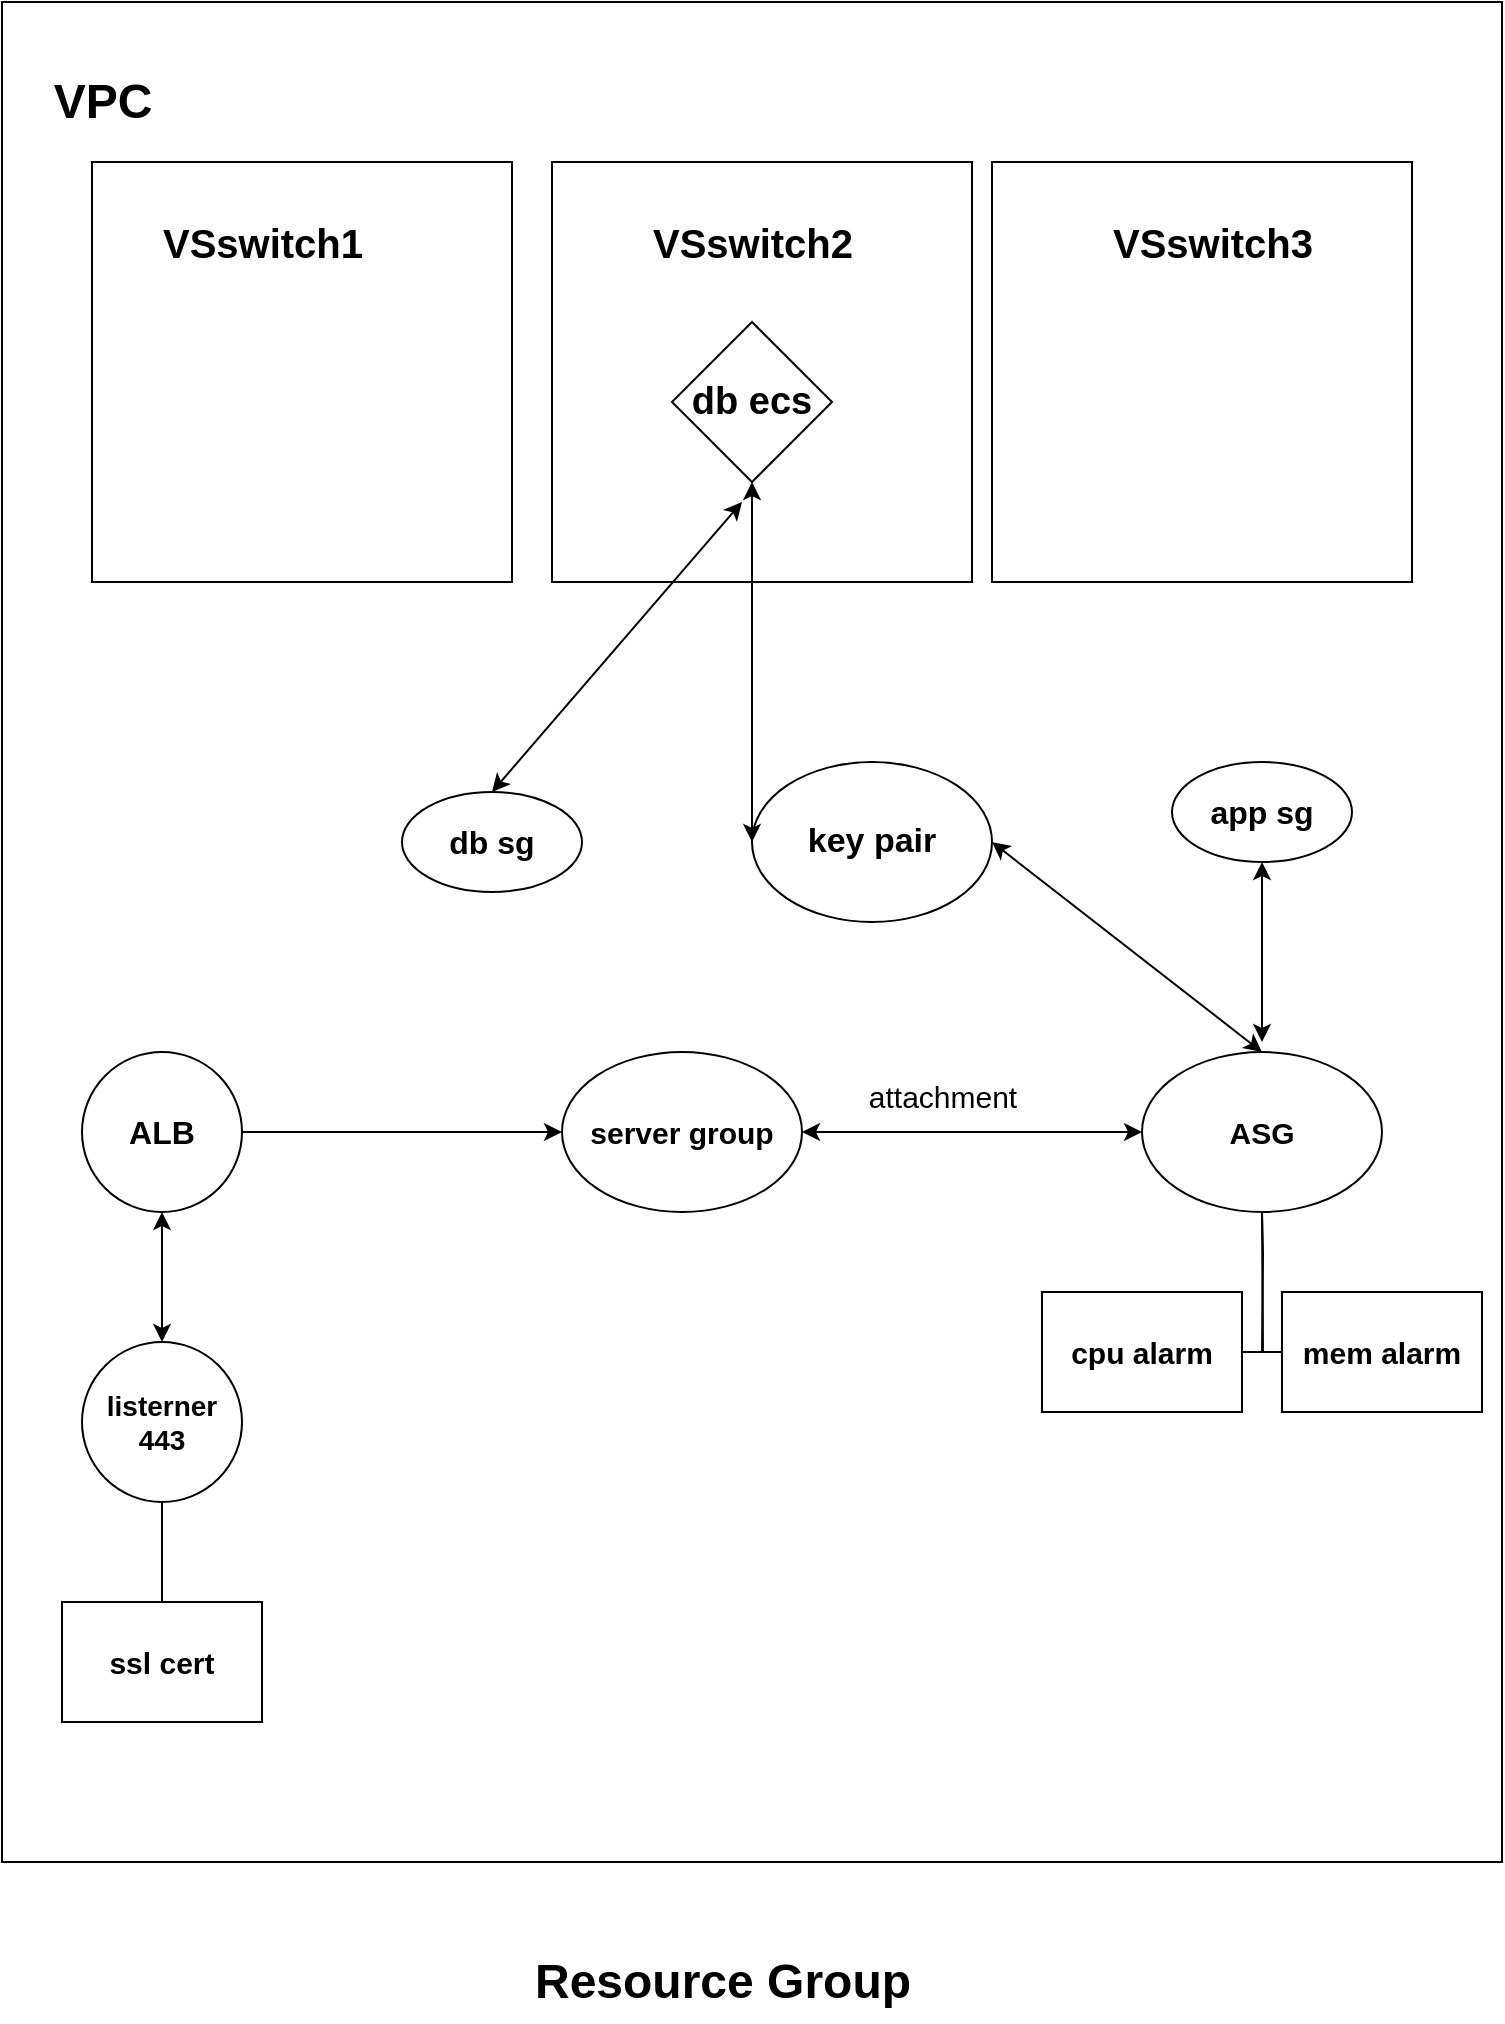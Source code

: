 <mxfile version="27.0.9">
  <diagram id="RmJS-bqvTyX3WuF7vjmS" name="Page-1">
    <mxGraphModel dx="2066" dy="2309" grid="1" gridSize="10" guides="1" tooltips="1" connect="1" arrows="1" fold="1" page="1" pageScale="1" pageWidth="850" pageHeight="1100" math="0" shadow="0">
      <root>
        <mxCell id="0" />
        <mxCell id="1" parent="0" />
        <mxCell id="rnCBO7t9BwmYIoQF_eM6-1" value="&lt;span style=&quot;color: rgba(0, 0, 0, 0); font-family: monospace; font-size: 0px; text-align: start; text-wrap-mode: nowrap;&quot;&gt;VPC&lt;/span&gt;" style="rounded=0;whiteSpace=wrap;html=1;" parent="1" vertex="1">
          <mxGeometry x="40" y="-80" width="750" height="930" as="geometry" />
        </mxCell>
        <mxCell id="rnCBO7t9BwmYIoQF_eM6-2" value="" style="rounded=0;whiteSpace=wrap;html=1;" parent="1" vertex="1">
          <mxGeometry x="85" width="210" height="210" as="geometry" />
        </mxCell>
        <mxCell id="rnCBO7t9BwmYIoQF_eM6-3" value="" style="rounded=0;whiteSpace=wrap;html=1;" parent="1" vertex="1">
          <mxGeometry x="315" width="210" height="210" as="geometry" />
        </mxCell>
        <mxCell id="rnCBO7t9BwmYIoQF_eM6-4" value="" style="rounded=0;whiteSpace=wrap;html=1;" parent="1" vertex="1">
          <mxGeometry x="535" width="210" height="210" as="geometry" />
        </mxCell>
        <mxCell id="b0hkkFn_GaUEIjZLeKbz-2" value="VPC" style="text;strokeColor=none;fillColor=none;html=1;fontSize=24;fontStyle=1;verticalAlign=middle;align=center;" vertex="1" parent="1">
          <mxGeometry x="40" y="-50" width="100" height="40" as="geometry" />
        </mxCell>
        <mxCell id="b0hkkFn_GaUEIjZLeKbz-3" value="&lt;font style=&quot;font-size: 20px;&quot;&gt;VSswitch2&lt;/font&gt;" style="text;strokeColor=none;fillColor=none;html=1;fontSize=24;fontStyle=1;verticalAlign=middle;align=center;" vertex="1" parent="1">
          <mxGeometry x="365" y="20" width="100" height="40" as="geometry" />
        </mxCell>
        <mxCell id="b0hkkFn_GaUEIjZLeKbz-4" value="&lt;font style=&quot;font-size: 20px;&quot;&gt;VSswitch1&lt;/font&gt;" style="text;strokeColor=none;fillColor=none;html=1;fontSize=24;fontStyle=1;verticalAlign=middle;align=center;" vertex="1" parent="1">
          <mxGeometry x="120" y="20" width="100" height="40" as="geometry" />
        </mxCell>
        <mxCell id="b0hkkFn_GaUEIjZLeKbz-6" value="&lt;font style=&quot;font-size: 20px;&quot;&gt;VSswitch3&lt;/font&gt;" style="text;strokeColor=none;fillColor=none;html=1;fontSize=24;fontStyle=1;verticalAlign=middle;align=center;" vertex="1" parent="1">
          <mxGeometry x="595" y="20" width="100" height="40" as="geometry" />
        </mxCell>
        <mxCell id="b0hkkFn_GaUEIjZLeKbz-8" value="&lt;font style=&quot;font-size: 19px;&quot;&gt;&lt;b&gt;db ecs&lt;/b&gt;&lt;/font&gt;" style="rhombus;whiteSpace=wrap;html=1;" vertex="1" parent="1">
          <mxGeometry x="375" y="80" width="80" height="80" as="geometry" />
        </mxCell>
        <mxCell id="b0hkkFn_GaUEIjZLeKbz-10" value="&lt;font style=&quot;font-size: 16px;&quot;&gt;&lt;b&gt;ALB&lt;/b&gt;&lt;/font&gt;" style="ellipse;whiteSpace=wrap;html=1;aspect=fixed;" vertex="1" parent="1">
          <mxGeometry x="80" y="445" width="80" height="80" as="geometry" />
        </mxCell>
        <mxCell id="b0hkkFn_GaUEIjZLeKbz-11" value="&lt;b&gt;&lt;font style=&quot;font-size: 15px;&quot;&gt;ASG&lt;/font&gt;&lt;/b&gt;" style="ellipse;whiteSpace=wrap;html=1;" vertex="1" parent="1">
          <mxGeometry x="610" y="445" width="120" height="80" as="geometry" />
        </mxCell>
        <mxCell id="b0hkkFn_GaUEIjZLeKbz-12" value="&lt;b&gt;&lt;font style=&quot;font-size: 17px;&quot;&gt;key pair&lt;/font&gt;&lt;/b&gt;" style="ellipse;whiteSpace=wrap;html=1;" vertex="1" parent="1">
          <mxGeometry x="415" y="300" width="120" height="80" as="geometry" />
        </mxCell>
        <mxCell id="b0hkkFn_GaUEIjZLeKbz-20" value="" style="edgeStyle=orthogonalEdgeStyle;sourcePerimeterSpacing=0;targetPerimeterSpacing=0;startArrow=none;endArrow=none;rounded=0;targetPortConstraint=eastwest;sourcePortConstraint=northsouth;curved=0;rounded=0;" edge="1" target="b0hkkFn_GaUEIjZLeKbz-22" parent="1">
          <mxGeometry relative="1" as="geometry">
            <mxPoint x="670" y="525" as="sourcePoint" />
          </mxGeometry>
        </mxCell>
        <mxCell id="b0hkkFn_GaUEIjZLeKbz-21" value="" style="edgeStyle=orthogonalEdgeStyle;sourcePerimeterSpacing=0;targetPerimeterSpacing=0;startArrow=none;endArrow=none;rounded=0;targetPortConstraint=eastwest;sourcePortConstraint=northsouth;curved=0;rounded=0;" edge="1" target="b0hkkFn_GaUEIjZLeKbz-23" parent="1">
          <mxGeometry relative="1" as="geometry">
            <mxPoint x="670" y="525" as="sourcePoint" />
          </mxGeometry>
        </mxCell>
        <mxCell id="b0hkkFn_GaUEIjZLeKbz-22" value="&lt;b&gt;&lt;font style=&quot;font-size: 15px;&quot;&gt;cpu alarm&lt;/font&gt;&lt;/b&gt;" style="whiteSpace=wrap;html=1;align=center;verticalAlign=middle;treeFolding=1;treeMoving=1;" vertex="1" parent="1">
          <mxGeometry x="560" y="565" width="100" height="60" as="geometry" />
        </mxCell>
        <mxCell id="b0hkkFn_GaUEIjZLeKbz-23" value="&lt;b&gt;&lt;font style=&quot;font-size: 15px;&quot;&gt;mem alarm&lt;/font&gt;&lt;/b&gt;" style="whiteSpace=wrap;html=1;align=center;verticalAlign=middle;treeFolding=1;treeMoving=1;" vertex="1" parent="1">
          <mxGeometry x="680" y="565" width="100" height="60" as="geometry" />
        </mxCell>
        <mxCell id="b0hkkFn_GaUEIjZLeKbz-25" value="&lt;b&gt;&lt;font style=&quot;font-size: 15px;&quot;&gt;ssl cert&lt;/font&gt;&lt;/b&gt;" style="whiteSpace=wrap;html=1;align=center;verticalAlign=middle;treeFolding=1;treeMoving=1;newEdgeStyle={&quot;edgeStyle&quot;:&quot;elbowEdgeStyle&quot;,&quot;startArrow&quot;:&quot;none&quot;,&quot;endArrow&quot;:&quot;none&quot;};" vertex="1" parent="1">
          <mxGeometry x="70" y="720" width="100" height="60" as="geometry" />
        </mxCell>
        <mxCell id="b0hkkFn_GaUEIjZLeKbz-26" value="" style="edgeStyle=elbowEdgeStyle;elbow=vertical;sourcePerimeterSpacing=0;targetPerimeterSpacing=0;startArrow=none;endArrow=none;rounded=0;curved=0;" edge="1" target="b0hkkFn_GaUEIjZLeKbz-25" parent="1">
          <mxGeometry relative="1" as="geometry">
            <mxPoint x="120" y="670" as="sourcePoint" />
          </mxGeometry>
        </mxCell>
        <mxCell id="b0hkkFn_GaUEIjZLeKbz-28" value="&lt;b&gt;&lt;font style=&quot;font-size: 15px;&quot;&gt;server group&lt;/font&gt;&lt;/b&gt;" style="ellipse;whiteSpace=wrap;html=1;" vertex="1" parent="1">
          <mxGeometry x="320" y="445" width="120" height="80" as="geometry" />
        </mxCell>
        <mxCell id="b0hkkFn_GaUEIjZLeKbz-29" value="&lt;b&gt;&lt;font style=&quot;font-size: 14px;&quot;&gt;listerner&lt;/font&gt;&lt;/b&gt;&lt;div&gt;&lt;b&gt;&lt;font style=&quot;font-size: 14px;&quot;&gt;443&lt;/font&gt;&lt;/b&gt;&lt;/div&gt;" style="ellipse;whiteSpace=wrap;html=1;aspect=fixed;" vertex="1" parent="1">
          <mxGeometry x="80" y="590" width="80" height="80" as="geometry" />
        </mxCell>
        <mxCell id="b0hkkFn_GaUEIjZLeKbz-30" value="" style="endArrow=classic;startArrow=classic;html=1;rounded=0;entryX=0.5;entryY=1;entryDx=0;entryDy=0;" edge="1" parent="1" source="b0hkkFn_GaUEIjZLeKbz-29" target="b0hkkFn_GaUEIjZLeKbz-10">
          <mxGeometry width="50" height="50" relative="1" as="geometry">
            <mxPoint x="630" y="630" as="sourcePoint" />
            <mxPoint x="260" y="560" as="targetPoint" />
            <Array as="points">
              <mxPoint x="120" y="550" />
            </Array>
          </mxGeometry>
        </mxCell>
        <mxCell id="b0hkkFn_GaUEIjZLeKbz-31" value="" style="endArrow=classic;html=1;rounded=0;exitX=1;exitY=0.5;exitDx=0;exitDy=0;entryX=0;entryY=0.5;entryDx=0;entryDy=0;" edge="1" parent="1" source="b0hkkFn_GaUEIjZLeKbz-10" target="b0hkkFn_GaUEIjZLeKbz-28">
          <mxGeometry width="50" height="50" relative="1" as="geometry">
            <mxPoint x="160" y="530" as="sourcePoint" />
            <mxPoint x="210" y="480" as="targetPoint" />
          </mxGeometry>
        </mxCell>
        <mxCell id="b0hkkFn_GaUEIjZLeKbz-34" value="" style="endArrow=classic;startArrow=classic;html=1;rounded=0;entryX=0;entryY=0.5;entryDx=0;entryDy=0;exitX=1;exitY=0.5;exitDx=0;exitDy=0;" edge="1" parent="1" source="b0hkkFn_GaUEIjZLeKbz-28" target="b0hkkFn_GaUEIjZLeKbz-11">
          <mxGeometry width="50" height="50" relative="1" as="geometry">
            <mxPoint x="540" y="630" as="sourcePoint" />
            <mxPoint x="590" y="580" as="targetPoint" />
          </mxGeometry>
        </mxCell>
        <mxCell id="b0hkkFn_GaUEIjZLeKbz-35" value="&lt;font style=&quot;font-size: 15px; font-weight: normal;&quot;&gt;attachment&lt;/font&gt;" style="text;strokeColor=none;fillColor=none;html=1;fontSize=24;fontStyle=1;verticalAlign=middle;align=center;" vertex="1" parent="1">
          <mxGeometry x="460" y="445" width="100" height="40" as="geometry" />
        </mxCell>
        <mxCell id="b0hkkFn_GaUEIjZLeKbz-37" value="" style="endArrow=classic;startArrow=classic;html=1;rounded=0;entryX=0.5;entryY=0;entryDx=0;entryDy=0;exitX=1;exitY=0.5;exitDx=0;exitDy=0;" edge="1" parent="1" source="b0hkkFn_GaUEIjZLeKbz-12" target="b0hkkFn_GaUEIjZLeKbz-11">
          <mxGeometry width="50" height="50" relative="1" as="geometry">
            <mxPoint x="540" y="620" as="sourcePoint" />
            <mxPoint x="590" y="570" as="targetPoint" />
          </mxGeometry>
        </mxCell>
        <mxCell id="b0hkkFn_GaUEIjZLeKbz-39" value="" style="endArrow=classic;startArrow=classic;html=1;rounded=0;entryX=0;entryY=0.5;entryDx=0;entryDy=0;exitX=0.5;exitY=1;exitDx=0;exitDy=0;" edge="1" parent="1" source="b0hkkFn_GaUEIjZLeKbz-8" target="b0hkkFn_GaUEIjZLeKbz-12">
          <mxGeometry width="50" height="50" relative="1" as="geometry">
            <mxPoint x="540" y="620" as="sourcePoint" />
            <mxPoint x="590" y="570" as="targetPoint" />
          </mxGeometry>
        </mxCell>
        <mxCell id="b0hkkFn_GaUEIjZLeKbz-40" value="Resource Group" style="text;strokeColor=none;fillColor=none;html=1;fontSize=24;fontStyle=1;verticalAlign=middle;align=center;" vertex="1" parent="1">
          <mxGeometry x="280" y="890" width="240" height="40" as="geometry" />
        </mxCell>
        <mxCell id="b0hkkFn_GaUEIjZLeKbz-42" value="&lt;b&gt;&lt;font style=&quot;font-size: 16px;&quot;&gt;app sg&lt;/font&gt;&lt;/b&gt;" style="ellipse;whiteSpace=wrap;html=1;" vertex="1" parent="1">
          <mxGeometry x="625" y="300" width="90" height="50" as="geometry" />
        </mxCell>
        <mxCell id="b0hkkFn_GaUEIjZLeKbz-43" value="&lt;b&gt;&lt;font style=&quot;font-size: 16px;&quot;&gt;db sg&lt;/font&gt;&lt;/b&gt;" style="ellipse;whiteSpace=wrap;html=1;" vertex="1" parent="1">
          <mxGeometry x="240" y="315" width="90" height="50" as="geometry" />
        </mxCell>
        <mxCell id="b0hkkFn_GaUEIjZLeKbz-44" value="" style="endArrow=classic;startArrow=classic;html=1;rounded=0;exitX=0.5;exitY=1;exitDx=0;exitDy=0;" edge="1" parent="1" source="b0hkkFn_GaUEIjZLeKbz-42">
          <mxGeometry width="50" height="50" relative="1" as="geometry">
            <mxPoint x="540" y="420" as="sourcePoint" />
            <mxPoint x="670" y="440" as="targetPoint" />
          </mxGeometry>
        </mxCell>
        <mxCell id="b0hkkFn_GaUEIjZLeKbz-46" value="" style="endArrow=classic;startArrow=classic;html=1;rounded=0;exitX=0.5;exitY=0;exitDx=0;exitDy=0;" edge="1" parent="1" source="b0hkkFn_GaUEIjZLeKbz-43">
          <mxGeometry width="50" height="50" relative="1" as="geometry">
            <mxPoint x="540" y="420" as="sourcePoint" />
            <mxPoint x="410" y="170" as="targetPoint" />
          </mxGeometry>
        </mxCell>
      </root>
    </mxGraphModel>
  </diagram>
</mxfile>
